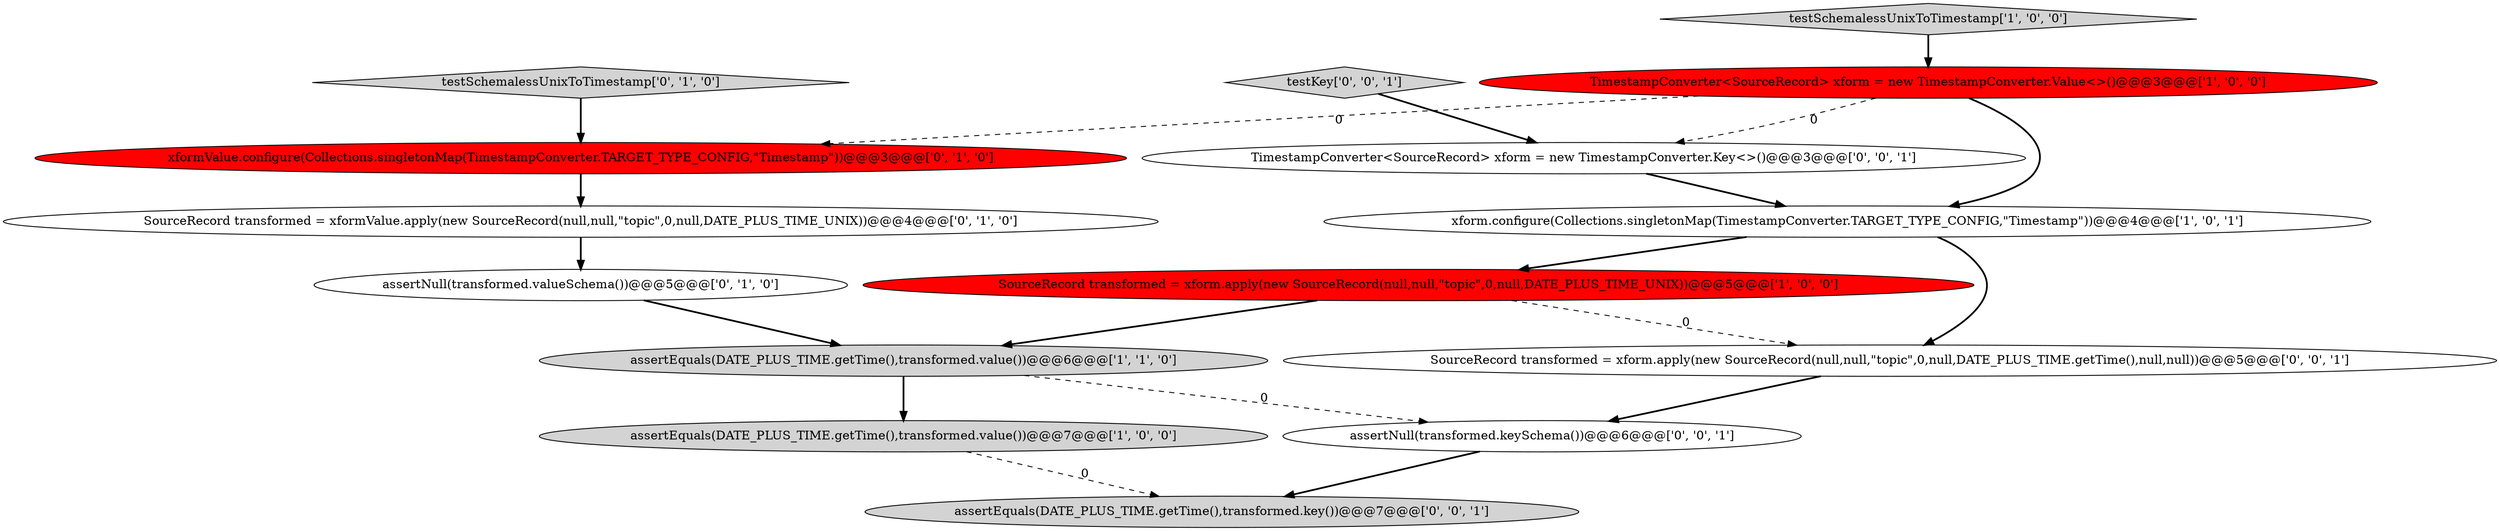 digraph {
9 [style = filled, label = "assertNull(transformed.valueSchema())@@@5@@@['0', '1', '0']", fillcolor = white, shape = ellipse image = "AAA0AAABBB2BBB"];
6 [style = filled, label = "testSchemalessUnixToTimestamp['0', '1', '0']", fillcolor = lightgray, shape = diamond image = "AAA0AAABBB2BBB"];
0 [style = filled, label = "assertEquals(DATE_PLUS_TIME.getTime(),transformed.value())@@@6@@@['1', '1', '0']", fillcolor = lightgray, shape = ellipse image = "AAA0AAABBB1BBB"];
8 [style = filled, label = "SourceRecord transformed = xformValue.apply(new SourceRecord(null,null,\"topic\",0,null,DATE_PLUS_TIME_UNIX))@@@4@@@['0', '1', '0']", fillcolor = white, shape = ellipse image = "AAA0AAABBB2BBB"];
12 [style = filled, label = "SourceRecord transformed = xform.apply(new SourceRecord(null,null,\"topic\",0,null,DATE_PLUS_TIME.getTime(),null,null))@@@5@@@['0', '0', '1']", fillcolor = white, shape = ellipse image = "AAA0AAABBB3BBB"];
13 [style = filled, label = "testKey['0', '0', '1']", fillcolor = lightgray, shape = diamond image = "AAA0AAABBB3BBB"];
10 [style = filled, label = "TimestampConverter<SourceRecord> xform = new TimestampConverter.Key<>()@@@3@@@['0', '0', '1']", fillcolor = white, shape = ellipse image = "AAA0AAABBB3BBB"];
2 [style = filled, label = "testSchemalessUnixToTimestamp['1', '0', '0']", fillcolor = lightgray, shape = diamond image = "AAA0AAABBB1BBB"];
14 [style = filled, label = "assertEquals(DATE_PLUS_TIME.getTime(),transformed.key())@@@7@@@['0', '0', '1']", fillcolor = lightgray, shape = ellipse image = "AAA0AAABBB3BBB"];
7 [style = filled, label = "xformValue.configure(Collections.singletonMap(TimestampConverter.TARGET_TYPE_CONFIG,\"Timestamp\"))@@@3@@@['0', '1', '0']", fillcolor = red, shape = ellipse image = "AAA1AAABBB2BBB"];
4 [style = filled, label = "TimestampConverter<SourceRecord> xform = new TimestampConverter.Value<>()@@@3@@@['1', '0', '0']", fillcolor = red, shape = ellipse image = "AAA1AAABBB1BBB"];
3 [style = filled, label = "SourceRecord transformed = xform.apply(new SourceRecord(null,null,\"topic\",0,null,DATE_PLUS_TIME_UNIX))@@@5@@@['1', '0', '0']", fillcolor = red, shape = ellipse image = "AAA1AAABBB1BBB"];
1 [style = filled, label = "assertEquals(DATE_PLUS_TIME.getTime(),transformed.value())@@@7@@@['1', '0', '0']", fillcolor = lightgray, shape = ellipse image = "AAA0AAABBB1BBB"];
11 [style = filled, label = "assertNull(transformed.keySchema())@@@6@@@['0', '0', '1']", fillcolor = white, shape = ellipse image = "AAA0AAABBB3BBB"];
5 [style = filled, label = "xform.configure(Collections.singletonMap(TimestampConverter.TARGET_TYPE_CONFIG,\"Timestamp\"))@@@4@@@['1', '0', '1']", fillcolor = white, shape = ellipse image = "AAA0AAABBB1BBB"];
5->3 [style = bold, label=""];
13->10 [style = bold, label=""];
3->12 [style = dashed, label="0"];
0->11 [style = dashed, label="0"];
10->5 [style = bold, label=""];
9->0 [style = bold, label=""];
6->7 [style = bold, label=""];
4->10 [style = dashed, label="0"];
5->12 [style = bold, label=""];
7->8 [style = bold, label=""];
11->14 [style = bold, label=""];
2->4 [style = bold, label=""];
4->5 [style = bold, label=""];
0->1 [style = bold, label=""];
4->7 [style = dashed, label="0"];
1->14 [style = dashed, label="0"];
3->0 [style = bold, label=""];
8->9 [style = bold, label=""];
12->11 [style = bold, label=""];
}
